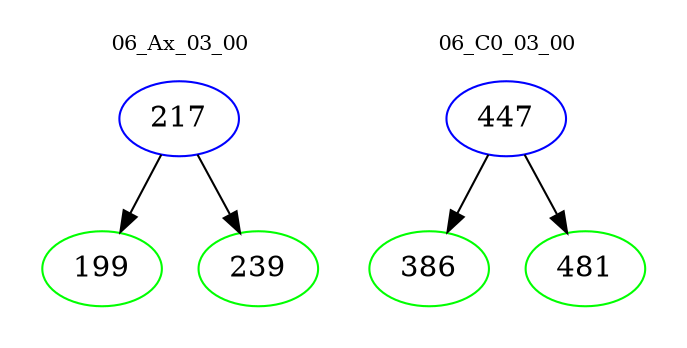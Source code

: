 digraph{
subgraph cluster_0 {
color = white
label = "06_Ax_03_00";
fontsize=10;
T0_217 [label="217", color="blue"]
T0_217 -> T0_199 [color="black"]
T0_199 [label="199", color="green"]
T0_217 -> T0_239 [color="black"]
T0_239 [label="239", color="green"]
}
subgraph cluster_1 {
color = white
label = "06_C0_03_00";
fontsize=10;
T1_447 [label="447", color="blue"]
T1_447 -> T1_386 [color="black"]
T1_386 [label="386", color="green"]
T1_447 -> T1_481 [color="black"]
T1_481 [label="481", color="green"]
}
}
